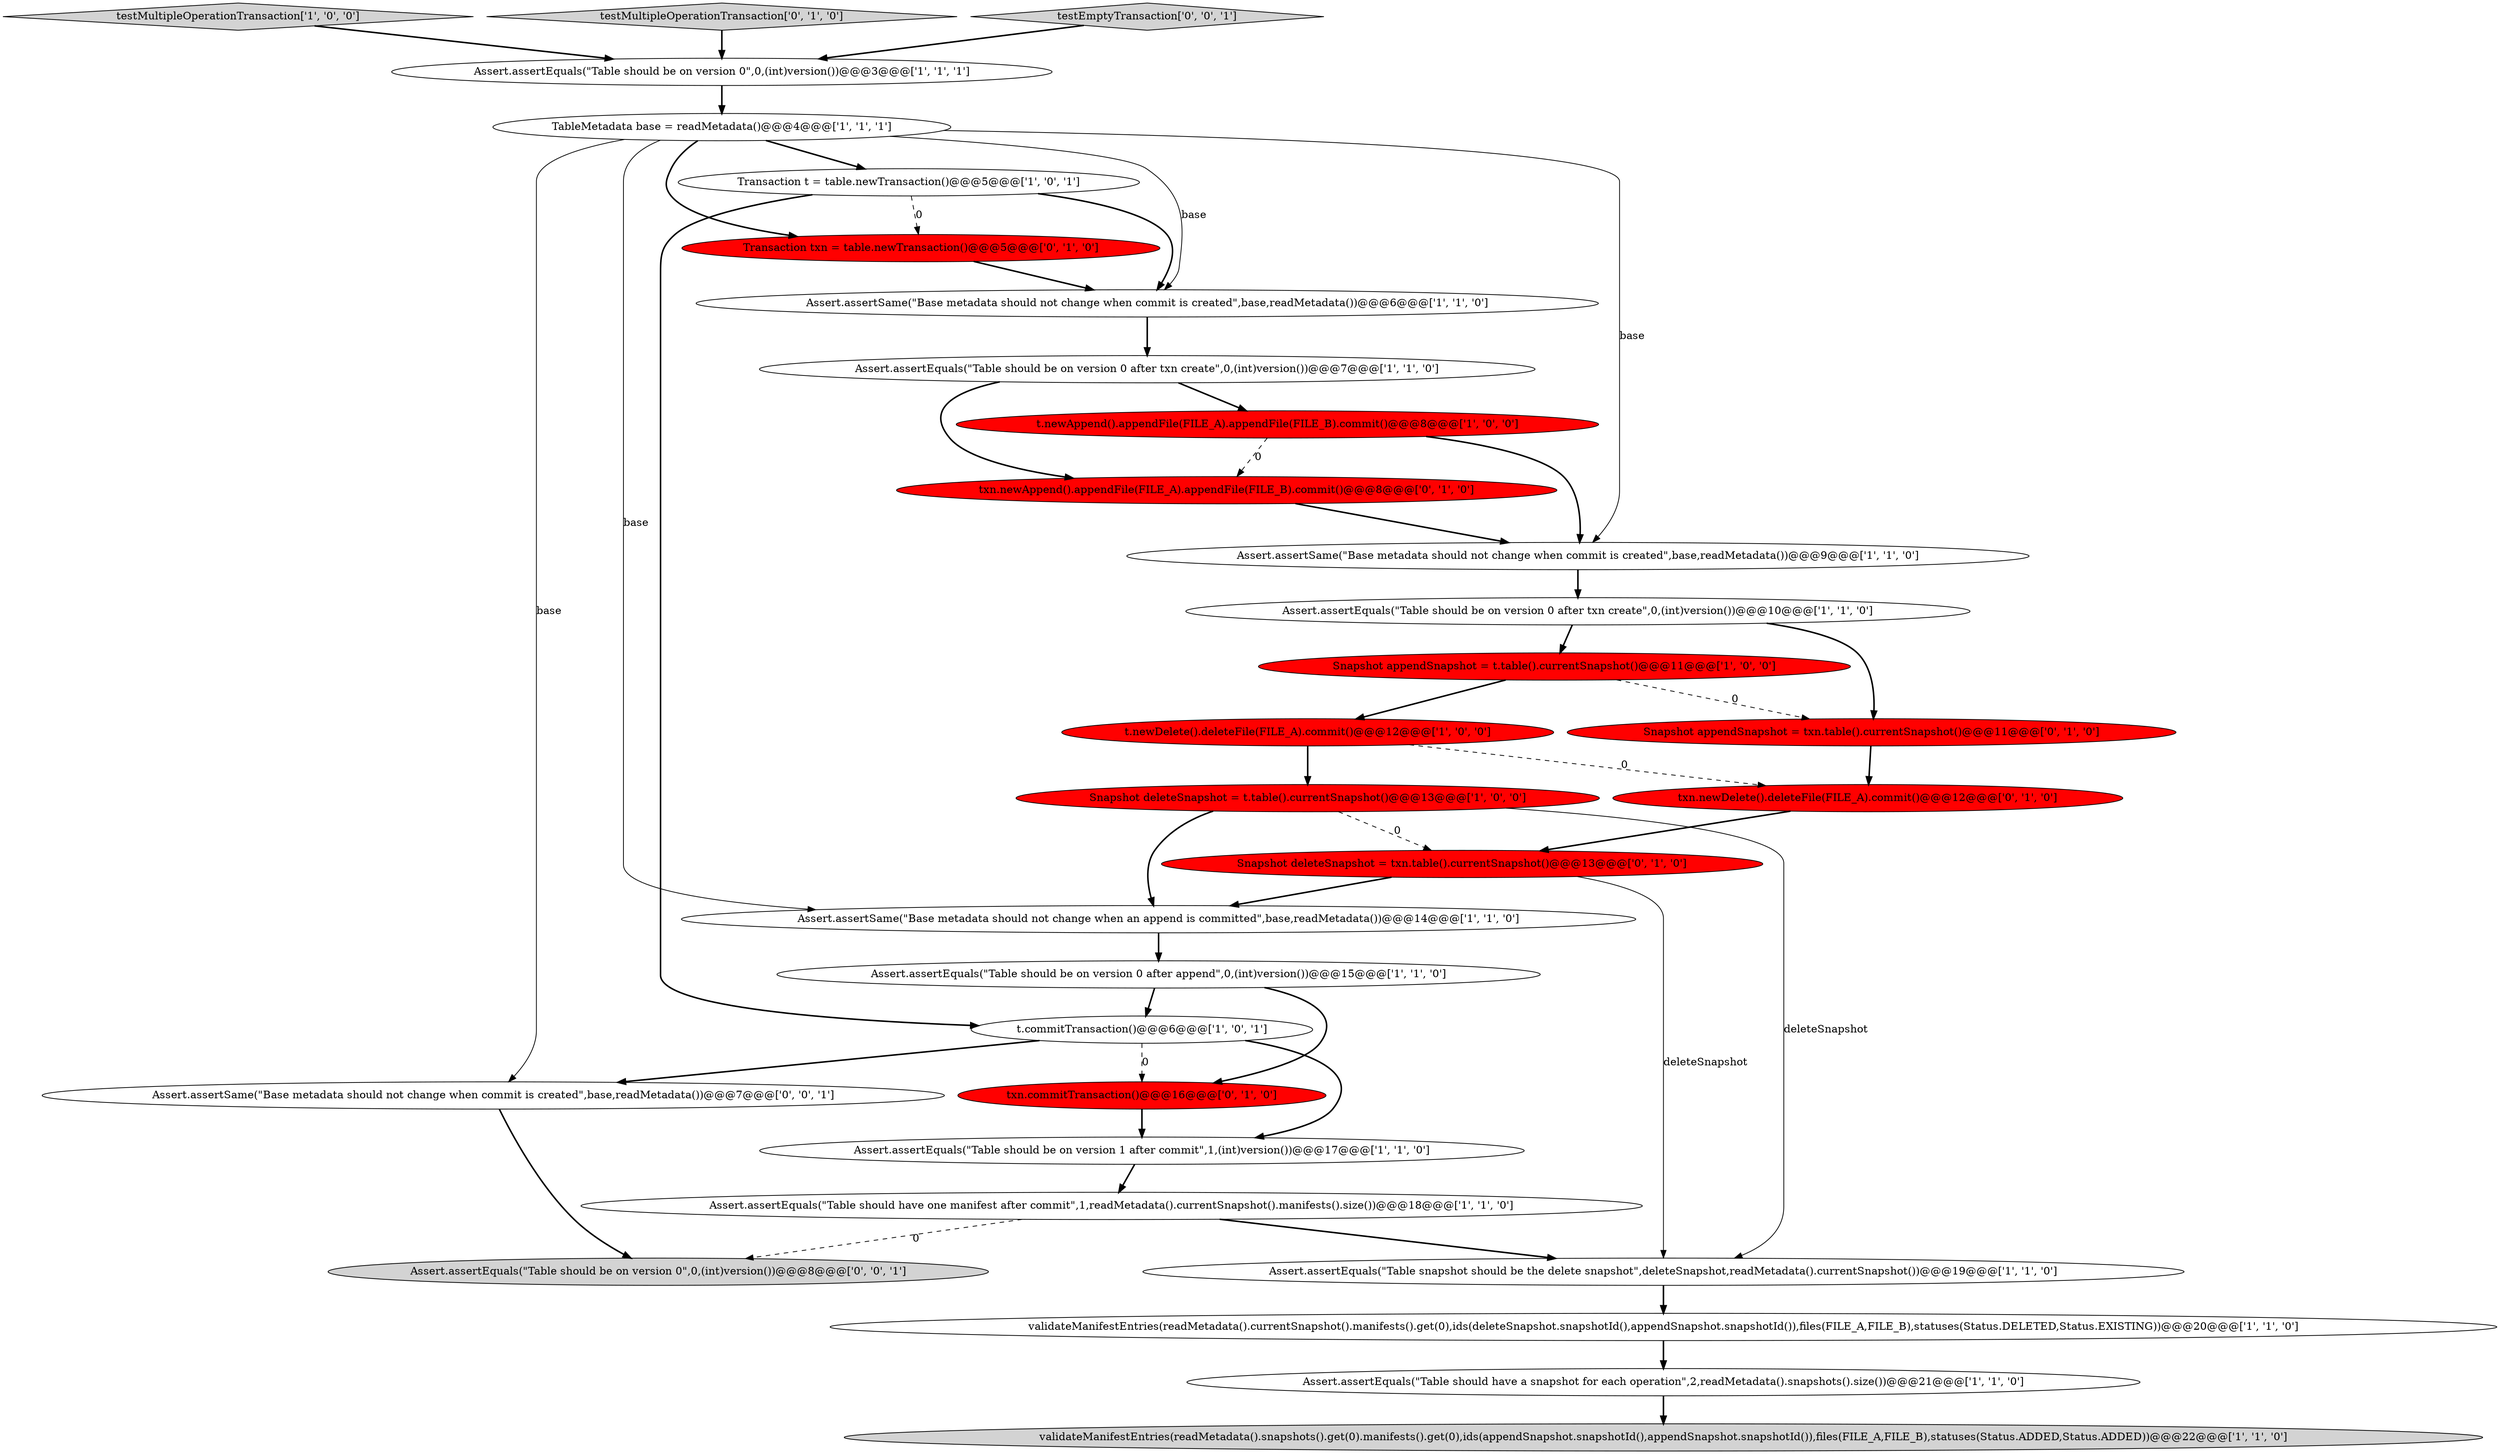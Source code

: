 digraph {
4 [style = filled, label = "validateManifestEntries(readMetadata().currentSnapshot().manifests().get(0),ids(deleteSnapshot.snapshotId(),appendSnapshot.snapshotId()),files(FILE_A,FILE_B),statuses(Status.DELETED,Status.EXISTING))@@@20@@@['1', '1', '0']", fillcolor = white, shape = ellipse image = "AAA0AAABBB1BBB"];
21 [style = filled, label = "Snapshot appendSnapshot = txn.table().currentSnapshot()@@@11@@@['0', '1', '0']", fillcolor = red, shape = ellipse image = "AAA1AAABBB2BBB"];
12 [style = filled, label = "Transaction t = table.newTransaction()@@@5@@@['1', '0', '1']", fillcolor = white, shape = ellipse image = "AAA0AAABBB1BBB"];
3 [style = filled, label = "t.newAppend().appendFile(FILE_A).appendFile(FILE_B).commit()@@@8@@@['1', '0', '0']", fillcolor = red, shape = ellipse image = "AAA1AAABBB1BBB"];
20 [style = filled, label = "Assert.assertEquals(\"Table should have one manifest after commit\",1,readMetadata().currentSnapshot().manifests().size())@@@18@@@['1', '1', '0']", fillcolor = white, shape = ellipse image = "AAA0AAABBB1BBB"];
11 [style = filled, label = "testMultipleOperationTransaction['1', '0', '0']", fillcolor = lightgray, shape = diamond image = "AAA0AAABBB1BBB"];
30 [style = filled, label = "Assert.assertSame(\"Base metadata should not change when commit is created\",base,readMetadata())@@@7@@@['0', '0', '1']", fillcolor = white, shape = ellipse image = "AAA0AAABBB3BBB"];
19 [style = filled, label = "Assert.assertSame(\"Base metadata should not change when commit is created\",base,readMetadata())@@@9@@@['1', '1', '0']", fillcolor = white, shape = ellipse image = "AAA0AAABBB1BBB"];
24 [style = filled, label = "testMultipleOperationTransaction['0', '1', '0']", fillcolor = lightgray, shape = diamond image = "AAA0AAABBB2BBB"];
7 [style = filled, label = "TableMetadata base = readMetadata()@@@4@@@['1', '1', '1']", fillcolor = white, shape = ellipse image = "AAA0AAABBB1BBB"];
26 [style = filled, label = "txn.newDelete().deleteFile(FILE_A).commit()@@@12@@@['0', '1', '0']", fillcolor = red, shape = ellipse image = "AAA1AAABBB2BBB"];
27 [style = filled, label = "Snapshot deleteSnapshot = txn.table().currentSnapshot()@@@13@@@['0', '1', '0']", fillcolor = red, shape = ellipse image = "AAA1AAABBB2BBB"];
10 [style = filled, label = "Assert.assertEquals(\"Table should be on version 1 after commit\",1,(int)version())@@@17@@@['1', '1', '0']", fillcolor = white, shape = ellipse image = "AAA0AAABBB1BBB"];
6 [style = filled, label = "t.commitTransaction()@@@6@@@['1', '0', '1']", fillcolor = white, shape = ellipse image = "AAA0AAABBB1BBB"];
28 [style = filled, label = "testEmptyTransaction['0', '0', '1']", fillcolor = lightgray, shape = diamond image = "AAA0AAABBB3BBB"];
14 [style = filled, label = "Assert.assertSame(\"Base metadata should not change when an append is committed\",base,readMetadata())@@@14@@@['1', '1', '0']", fillcolor = white, shape = ellipse image = "AAA0AAABBB1BBB"];
9 [style = filled, label = "Assert.assertSame(\"Base metadata should not change when commit is created\",base,readMetadata())@@@6@@@['1', '1', '0']", fillcolor = white, shape = ellipse image = "AAA0AAABBB1BBB"];
29 [style = filled, label = "Assert.assertEquals(\"Table should be on version 0\",0,(int)version())@@@8@@@['0', '0', '1']", fillcolor = lightgray, shape = ellipse image = "AAA0AAABBB3BBB"];
16 [style = filled, label = "Assert.assertEquals(\"Table should be on version 0 after append\",0,(int)version())@@@15@@@['1', '1', '0']", fillcolor = white, shape = ellipse image = "AAA0AAABBB1BBB"];
0 [style = filled, label = "Assert.assertEquals(\"Table should be on version 0 after txn create\",0,(int)version())@@@7@@@['1', '1', '0']", fillcolor = white, shape = ellipse image = "AAA0AAABBB1BBB"];
22 [style = filled, label = "txn.commitTransaction()@@@16@@@['0', '1', '0']", fillcolor = red, shape = ellipse image = "AAA1AAABBB2BBB"];
17 [style = filled, label = "t.newDelete().deleteFile(FILE_A).commit()@@@12@@@['1', '0', '0']", fillcolor = red, shape = ellipse image = "AAA1AAABBB1BBB"];
2 [style = filled, label = "Assert.assertEquals(\"Table should have a snapshot for each operation\",2,readMetadata().snapshots().size())@@@21@@@['1', '1', '0']", fillcolor = white, shape = ellipse image = "AAA0AAABBB1BBB"];
18 [style = filled, label = "Snapshot appendSnapshot = t.table().currentSnapshot()@@@11@@@['1', '0', '0']", fillcolor = red, shape = ellipse image = "AAA1AAABBB1BBB"];
23 [style = filled, label = "txn.newAppend().appendFile(FILE_A).appendFile(FILE_B).commit()@@@8@@@['0', '1', '0']", fillcolor = red, shape = ellipse image = "AAA1AAABBB2BBB"];
15 [style = filled, label = "validateManifestEntries(readMetadata().snapshots().get(0).manifests().get(0),ids(appendSnapshot.snapshotId(),appendSnapshot.snapshotId()),files(FILE_A,FILE_B),statuses(Status.ADDED,Status.ADDED))@@@22@@@['1', '1', '0']", fillcolor = lightgray, shape = ellipse image = "AAA0AAABBB1BBB"];
25 [style = filled, label = "Transaction txn = table.newTransaction()@@@5@@@['0', '1', '0']", fillcolor = red, shape = ellipse image = "AAA1AAABBB2BBB"];
1 [style = filled, label = "Snapshot deleteSnapshot = t.table().currentSnapshot()@@@13@@@['1', '0', '0']", fillcolor = red, shape = ellipse image = "AAA1AAABBB1BBB"];
5 [style = filled, label = "Assert.assertEquals(\"Table should be on version 0 after txn create\",0,(int)version())@@@10@@@['1', '1', '0']", fillcolor = white, shape = ellipse image = "AAA0AAABBB1BBB"];
13 [style = filled, label = "Assert.assertEquals(\"Table snapshot should be the delete snapshot\",deleteSnapshot,readMetadata().currentSnapshot())@@@19@@@['1', '1', '0']", fillcolor = white, shape = ellipse image = "AAA0AAABBB1BBB"];
8 [style = filled, label = "Assert.assertEquals(\"Table should be on version 0\",0,(int)version())@@@3@@@['1', '1', '1']", fillcolor = white, shape = ellipse image = "AAA0AAABBB1BBB"];
0->3 [style = bold, label=""];
14->16 [style = bold, label=""];
10->20 [style = bold, label=""];
20->13 [style = bold, label=""];
9->0 [style = bold, label=""];
17->1 [style = bold, label=""];
27->14 [style = bold, label=""];
7->12 [style = bold, label=""];
1->27 [style = dashed, label="0"];
16->6 [style = bold, label=""];
25->9 [style = bold, label=""];
1->13 [style = solid, label="deleteSnapshot"];
18->17 [style = bold, label=""];
5->18 [style = bold, label=""];
4->2 [style = bold, label=""];
7->30 [style = solid, label="base"];
16->22 [style = bold, label=""];
12->9 [style = bold, label=""];
12->6 [style = bold, label=""];
27->13 [style = solid, label="deleteSnapshot"];
30->29 [style = bold, label=""];
6->22 [style = dashed, label="0"];
20->29 [style = dashed, label="0"];
8->7 [style = bold, label=""];
3->23 [style = dashed, label="0"];
19->5 [style = bold, label=""];
5->21 [style = bold, label=""];
21->26 [style = bold, label=""];
26->27 [style = bold, label=""];
12->25 [style = dashed, label="0"];
0->23 [style = bold, label=""];
3->19 [style = bold, label=""];
18->21 [style = dashed, label="0"];
6->10 [style = bold, label=""];
23->19 [style = bold, label=""];
28->8 [style = bold, label=""];
2->15 [style = bold, label=""];
7->19 [style = solid, label="base"];
22->10 [style = bold, label=""];
11->8 [style = bold, label=""];
7->14 [style = solid, label="base"];
17->26 [style = dashed, label="0"];
1->14 [style = bold, label=""];
7->25 [style = bold, label=""];
24->8 [style = bold, label=""];
7->9 [style = solid, label="base"];
13->4 [style = bold, label=""];
6->30 [style = bold, label=""];
}
